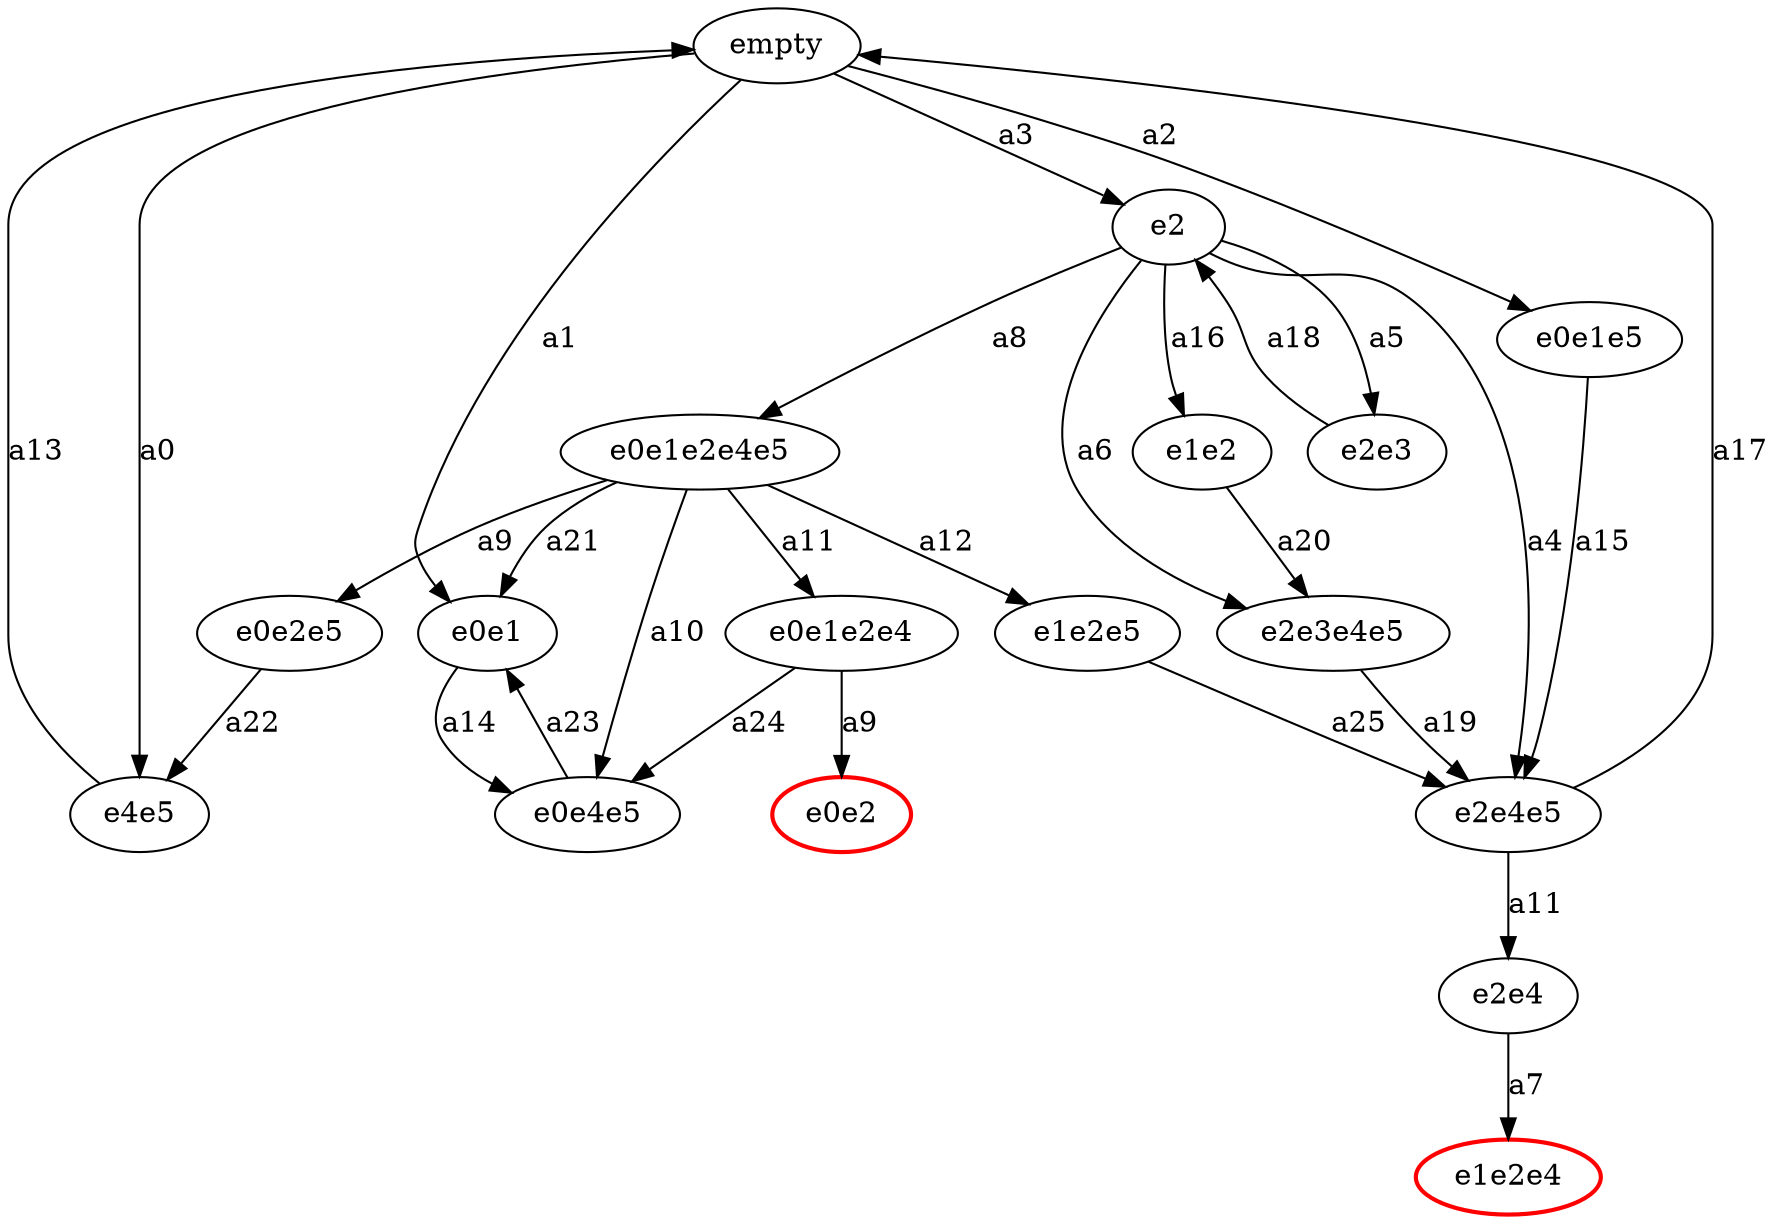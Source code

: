 strict digraph {
  empty -> e4e5 [label="a0", ];
  empty -> e0e1 [label="a1", ];
  empty -> e0e1e5 [label="a2", ];
  empty -> e2 [label="a3", ];
  e2 -> e2e4e5 [label="a0", ];
  e2 -> e2e4e5 [label="a4", ];
  e2 -> e2e3 [label="a5", ];
  e2 -> e2e3e4e5 [label="a6", ];
  e2 -> e1e2 [label="a7", ];
  e2 -> e0e1e2e4e5 [label="a8", ];
  e2 -> e1e2 [label="a16", ];
  e1e2 -> e2e3e4e5 [label="a20", ];
  e2e3e4e5 -> e2e4e5 [label="a19", ];
  e2e4e5 -> e2e4 [label="a11", ];
  e2e4e5 -> empty [label="a17", ];
  e2e4 -> e1e2e4 [label="a7", ];
  e1e2e4 [color=red, style=bold]
  e0e1e2e4e5 -> e0e2e5 [label="a9", ];
  e0e1e2e4e5 -> e0e4e5 [label="a10", ];
  e0e1e2e4e5 -> e0e1e2e4 [label="a11", ];
  e0e1e2e4e5 -> e1e2e5 [label="a12", ];
  e0e1e2e4e5 -> e0e1 [label="a21", ];
  e0e1 -> e0e4e5 [label="a14", ];
  e0e4e5 -> e0e1 [label="a23", ];
  e1e2e5 -> e2e4e5 [label="a25", ];
  e0e1e2e4 -> e0e2 [label="a9", ];
  e0e1e2e4 -> e0e4e5 [label="a24", ];
  e0e2 [color=red, style=bold]
  e0e2e5 -> e4e5 [label="a22", ];
  e4e5 -> empty [label="a13", ];
  e2e3 -> e2 [label="a18", ];
  e0e1e5 -> e2e4e5 [label="a15", ];
}